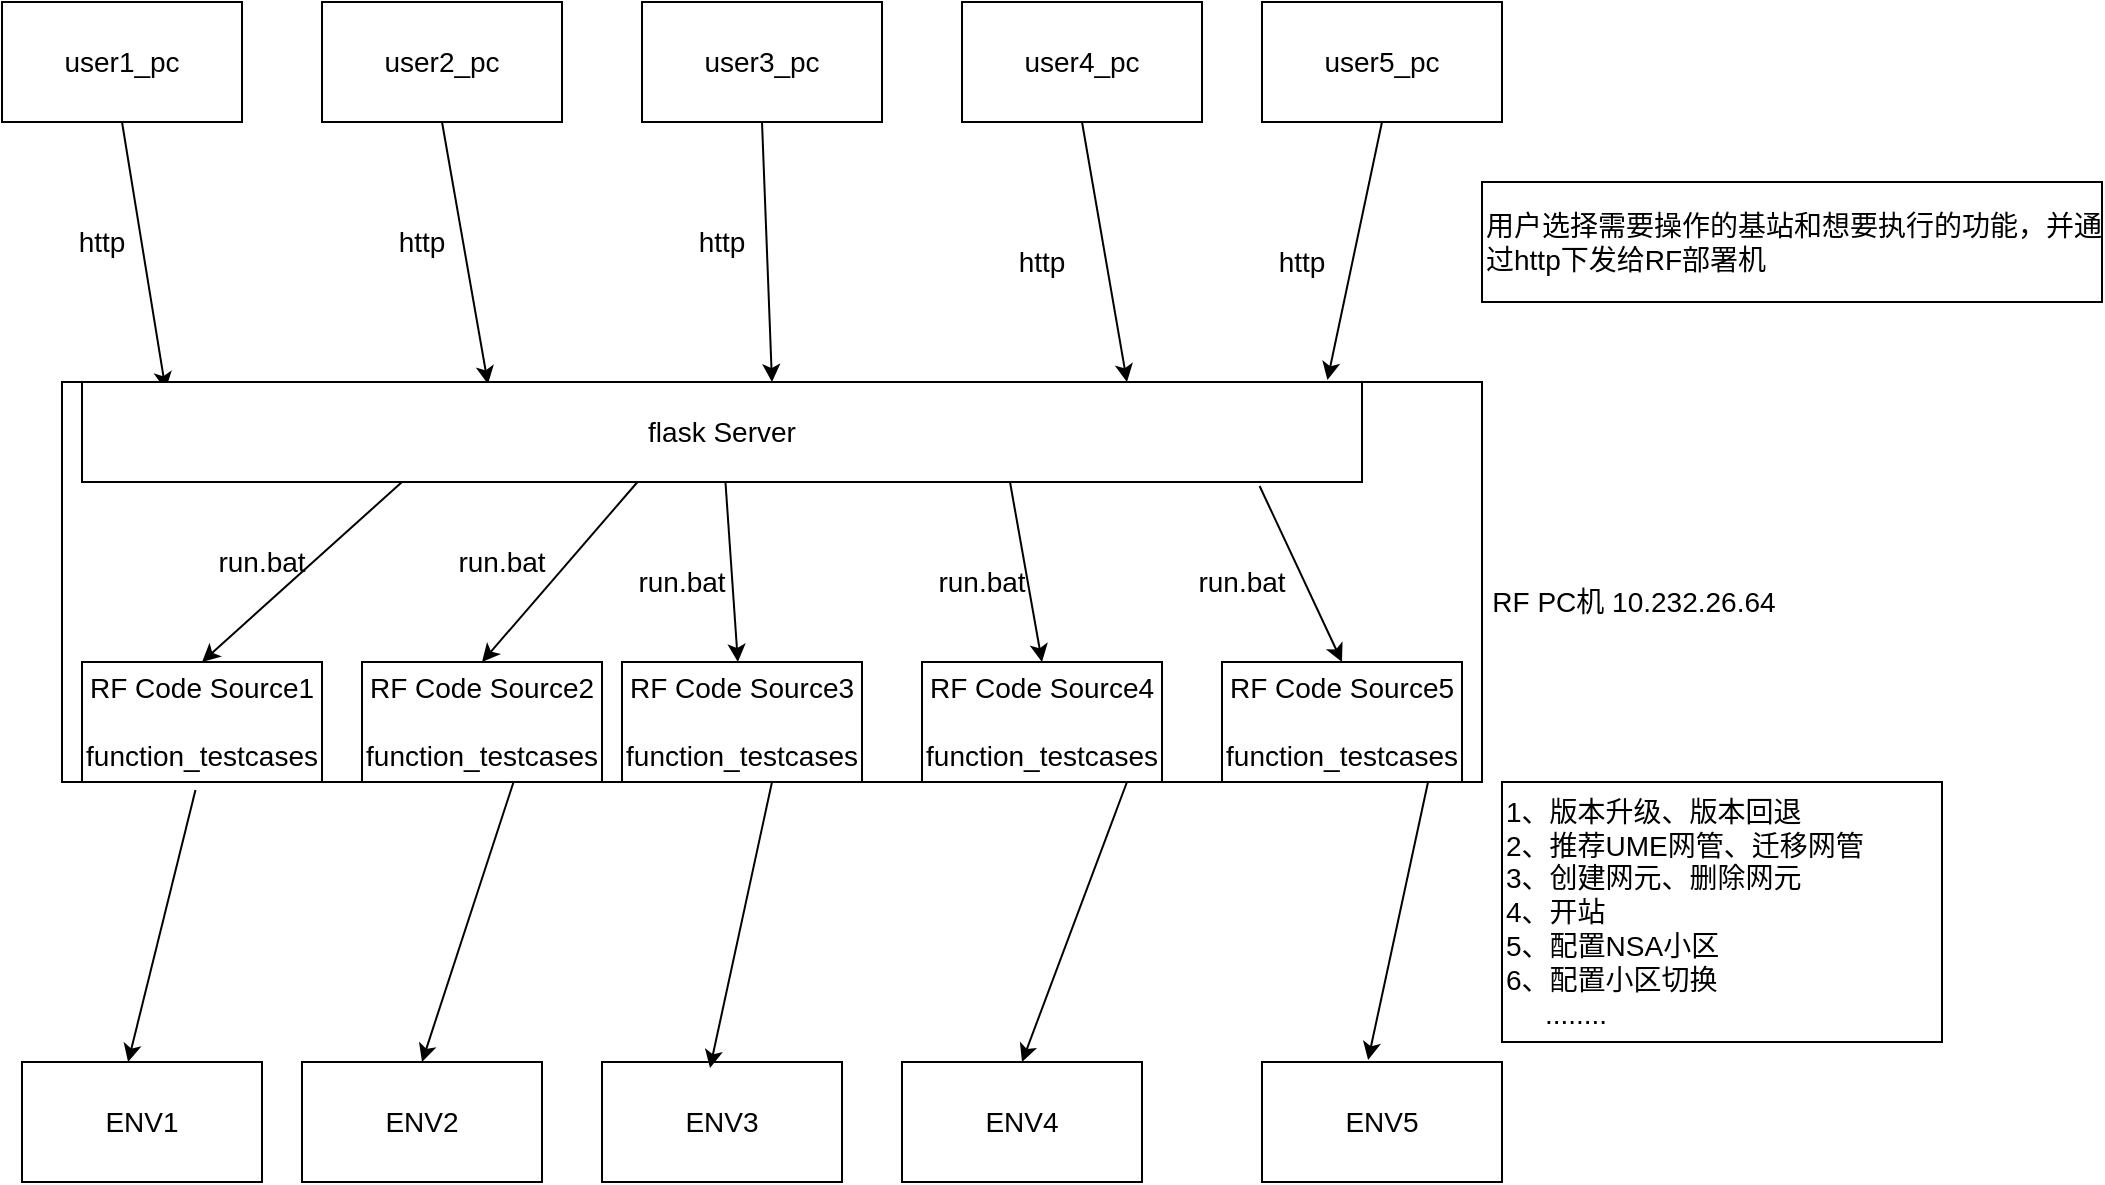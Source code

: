 <mxfile version="14.2.4" type="github">
  <diagram id="POvenSWsjn2r-2rkdHrZ" name="Page-1">
    <mxGraphModel dx="1422" dy="737" grid="1" gridSize="10" guides="1" tooltips="1" connect="1" arrows="1" fold="1" page="1" pageScale="1" pageWidth="827" pageHeight="1169" math="0" shadow="0">
      <root>
        <mxCell id="0" />
        <mxCell id="1" parent="0" />
        <mxCell id="3DRSOb2wShM1h3xA2iuY-1" value="" style="rounded=0;whiteSpace=wrap;html=1;fontSize=14;" parent="1" vertex="1">
          <mxGeometry x="50" y="350" width="710" height="200" as="geometry" />
        </mxCell>
        <mxCell id="3DRSOb2wShM1h3xA2iuY-2" value="user3_pc" style="rounded=0;whiteSpace=wrap;html=1;fontSize=14;" parent="1" vertex="1">
          <mxGeometry x="340" y="160" width="120" height="60" as="geometry" />
        </mxCell>
        <mxCell id="3DRSOb2wShM1h3xA2iuY-3" value="ENV1" style="rounded=0;whiteSpace=wrap;html=1;fontSize=14;" parent="1" vertex="1">
          <mxGeometry x="30" y="690" width="120" height="60" as="geometry" />
        </mxCell>
        <mxCell id="3DRSOb2wShM1h3xA2iuY-7" value="ENV2" style="rounded=0;whiteSpace=wrap;html=1;fontSize=14;" parent="1" vertex="1">
          <mxGeometry x="170" y="690" width="120" height="60" as="geometry" />
        </mxCell>
        <mxCell id="3DRSOb2wShM1h3xA2iuY-8" value="ENV3" style="rounded=0;whiteSpace=wrap;html=1;fontSize=14;" parent="1" vertex="1">
          <mxGeometry x="320" y="690" width="120" height="60" as="geometry" />
        </mxCell>
        <mxCell id="3DRSOb2wShM1h3xA2iuY-9" value="ENV4" style="rounded=0;whiteSpace=wrap;html=1;fontSize=14;" parent="1" vertex="1">
          <mxGeometry x="470" y="690" width="120" height="60" as="geometry" />
        </mxCell>
        <mxCell id="3DRSOb2wShM1h3xA2iuY-10" value="ENV5" style="rounded=0;whiteSpace=wrap;html=1;fontSize=14;" parent="1" vertex="1">
          <mxGeometry x="650" y="690" width="120" height="60" as="geometry" />
        </mxCell>
        <mxCell id="3DRSOb2wShM1h3xA2iuY-12" value="user2_pc" style="rounded=0;whiteSpace=wrap;html=1;fontSize=14;" parent="1" vertex="1">
          <mxGeometry x="180" y="160" width="120" height="60" as="geometry" />
        </mxCell>
        <mxCell id="3DRSOb2wShM1h3xA2iuY-13" value="user4_pc" style="rounded=0;whiteSpace=wrap;html=1;fontSize=14;" parent="1" vertex="1">
          <mxGeometry x="500" y="160" width="120" height="60" as="geometry" />
        </mxCell>
        <mxCell id="3DRSOb2wShM1h3xA2iuY-14" value="user5_pc" style="rounded=0;whiteSpace=wrap;html=1;fontSize=14;" parent="1" vertex="1">
          <mxGeometry x="650" y="160" width="120" height="60" as="geometry" />
        </mxCell>
        <mxCell id="3DRSOb2wShM1h3xA2iuY-15" value="user1_pc" style="rounded=0;whiteSpace=wrap;html=1;fontSize=14;" parent="1" vertex="1">
          <mxGeometry x="20" y="160" width="120" height="60" as="geometry" />
        </mxCell>
        <mxCell id="3DRSOb2wShM1h3xA2iuY-16" value="" style="endArrow=classic;html=1;entryX=0.073;entryY=0.02;entryDx=0;entryDy=0;entryPerimeter=0;exitX=0.5;exitY=1;exitDx=0;exitDy=0;fontSize=14;" parent="1" target="3DRSOb2wShM1h3xA2iuY-1" edge="1" source="3DRSOb2wShM1h3xA2iuY-15">
          <mxGeometry width="50" height="50" relative="1" as="geometry">
            <mxPoint x="79.5" y="180" as="sourcePoint" />
            <mxPoint x="79.5" y="270" as="targetPoint" />
          </mxGeometry>
        </mxCell>
        <mxCell id="3DRSOb2wShM1h3xA2iuY-17" value="" style="endArrow=classic;html=1;entryX=0.3;entryY=0.005;entryDx=0;entryDy=0;entryPerimeter=0;exitX=0.5;exitY=1;exitDx=0;exitDy=0;fontSize=14;" parent="1" target="3DRSOb2wShM1h3xA2iuY-1" edge="1" source="3DRSOb2wShM1h3xA2iuY-12">
          <mxGeometry width="50" height="50" relative="1" as="geometry">
            <mxPoint x="250" y="170" as="sourcePoint" />
            <mxPoint x="250" y="390" as="targetPoint" />
          </mxGeometry>
        </mxCell>
        <mxCell id="3DRSOb2wShM1h3xA2iuY-18" value="" style="endArrow=classic;html=1;entryX=0.5;entryY=0;entryDx=0;entryDy=0;exitX=0.5;exitY=1;exitDx=0;exitDy=0;fontSize=14;" parent="1" target="3DRSOb2wShM1h3xA2iuY-1" edge="1" source="3DRSOb2wShM1h3xA2iuY-2">
          <mxGeometry width="50" height="50" relative="1" as="geometry">
            <mxPoint x="400" y="170" as="sourcePoint" />
            <mxPoint x="480" y="240" as="targetPoint" />
          </mxGeometry>
        </mxCell>
        <mxCell id="3DRSOb2wShM1h3xA2iuY-19" value="" style="endArrow=classic;html=1;exitX=0.5;exitY=1;exitDx=0;exitDy=0;exitPerimeter=0;entryX=0.75;entryY=0;entryDx=0;entryDy=0;fontSize=14;" parent="1" source="3DRSOb2wShM1h3xA2iuY-13" edge="1" target="3DRSOb2wShM1h3xA2iuY-1">
          <mxGeometry width="50" height="50" relative="1" as="geometry">
            <mxPoint x="570" y="180" as="sourcePoint" />
            <mxPoint x="399" y="270" as="targetPoint" />
            <Array as="points" />
          </mxGeometry>
        </mxCell>
        <mxCell id="3DRSOb2wShM1h3xA2iuY-20" value="" style="endArrow=classic;html=1;entryX=0.973;entryY=-0.02;entryDx=0;entryDy=0;entryPerimeter=0;exitX=0.5;exitY=1;exitDx=0;exitDy=0;fontSize=14;" parent="1" target="pVgQ2WiulGgzeKrbE1yl-2" edge="1" source="3DRSOb2wShM1h3xA2iuY-14">
          <mxGeometry width="50" height="50" relative="1" as="geometry">
            <mxPoint x="705" y="170" as="sourcePoint" />
            <mxPoint x="755" y="240" as="targetPoint" />
          </mxGeometry>
        </mxCell>
        <mxCell id="3DRSOb2wShM1h3xA2iuY-21" value="" style="endArrow=classic;html=1;entryX=0.442;entryY=0;entryDx=0;entryDy=0;entryPerimeter=0;exitX=0.094;exitY=1.02;exitDx=0;exitDy=0;exitPerimeter=0;fontSize=14;" parent="1" target="3DRSOb2wShM1h3xA2iuY-3" edge="1" source="3DRSOb2wShM1h3xA2iuY-1">
          <mxGeometry width="50" height="50" relative="1" as="geometry">
            <mxPoint x="400" y="330" as="sourcePoint" />
            <mxPoint x="360" y="380" as="targetPoint" />
          </mxGeometry>
        </mxCell>
        <mxCell id="3DRSOb2wShM1h3xA2iuY-22" value="" style="endArrow=classic;html=1;entryX=0.5;entryY=0;entryDx=0;entryDy=0;exitX=0.318;exitY=1;exitDx=0;exitDy=0;exitPerimeter=0;fontSize=14;" parent="1" target="3DRSOb2wShM1h3xA2iuY-7" edge="1" source="3DRSOb2wShM1h3xA2iuY-1">
          <mxGeometry width="50" height="50" relative="1" as="geometry">
            <mxPoint x="400" y="330" as="sourcePoint" />
            <mxPoint x="320" y="390" as="targetPoint" />
          </mxGeometry>
        </mxCell>
        <mxCell id="3DRSOb2wShM1h3xA2iuY-23" value="" style="endArrow=classic;html=1;entryX=0.45;entryY=0.05;entryDx=0;entryDy=0;entryPerimeter=0;exitX=0.5;exitY=1;exitDx=0;exitDy=0;fontSize=14;" parent="1" target="3DRSOb2wShM1h3xA2iuY-8" edge="1" source="3DRSOb2wShM1h3xA2iuY-1">
          <mxGeometry width="50" height="50" relative="1" as="geometry">
            <mxPoint x="400" y="370" as="sourcePoint" />
            <mxPoint x="110" y="390" as="targetPoint" />
          </mxGeometry>
        </mxCell>
        <mxCell id="3DRSOb2wShM1h3xA2iuY-24" value="" style="endArrow=classic;html=1;entryX=0.5;entryY=0;entryDx=0;entryDy=0;exitX=0.75;exitY=1;exitDx=0;exitDy=0;fontSize=14;" parent="1" target="3DRSOb2wShM1h3xA2iuY-9" edge="1" source="3DRSOb2wShM1h3xA2iuY-1">
          <mxGeometry width="50" height="50" relative="1" as="geometry">
            <mxPoint x="400" y="330" as="sourcePoint" />
            <mxPoint x="460" y="390" as="targetPoint" />
          </mxGeometry>
        </mxCell>
        <mxCell id="3DRSOb2wShM1h3xA2iuY-25" value="" style="endArrow=classic;html=1;exitX=0.962;exitY=1;exitDx=0;exitDy=0;entryX=0.442;entryY=-0.017;entryDx=0;entryDy=0;entryPerimeter=0;exitPerimeter=0;fontSize=14;" parent="1" source="3DRSOb2wShM1h3xA2iuY-1" target="3DRSOb2wShM1h3xA2iuY-10" edge="1">
          <mxGeometry width="50" height="50" relative="1" as="geometry">
            <mxPoint x="585" y="310" as="sourcePoint" />
            <mxPoint x="535" y="360" as="targetPoint" />
          </mxGeometry>
        </mxCell>
        <mxCell id="pVgQ2WiulGgzeKrbE1yl-1" value="RF PC机 10.232.26.64" style="text;html=1;strokeColor=none;fillColor=none;align=center;verticalAlign=middle;whiteSpace=wrap;rounded=0;fontSize=14;" vertex="1" parent="1">
          <mxGeometry x="746" y="450" width="180" height="20" as="geometry" />
        </mxCell>
        <mxCell id="pVgQ2WiulGgzeKrbE1yl-2" value="flask Server" style="rounded=0;whiteSpace=wrap;html=1;fontSize=14;" vertex="1" parent="1">
          <mxGeometry x="60" y="350" width="640" height="50" as="geometry" />
        </mxCell>
        <mxCell id="pVgQ2WiulGgzeKrbE1yl-3" value="RF Code Source1&lt;br style=&quot;font-size: 14px;&quot;&gt;&lt;br style=&quot;font-size: 14px;&quot;&gt;function_testcases" style="rounded=0;whiteSpace=wrap;html=1;fontSize=14;" vertex="1" parent="1">
          <mxGeometry x="60" y="490" width="120" height="60" as="geometry" />
        </mxCell>
        <mxCell id="pVgQ2WiulGgzeKrbE1yl-4" value="RF Code Source2&lt;br style=&quot;font-size: 14px;&quot;&gt;&lt;br style=&quot;font-size: 14px;&quot;&gt;function_testcases" style="rounded=0;whiteSpace=wrap;html=1;fontSize=14;" vertex="1" parent="1">
          <mxGeometry x="200" y="490" width="120" height="60" as="geometry" />
        </mxCell>
        <mxCell id="pVgQ2WiulGgzeKrbE1yl-5" value="RF Code Source3&lt;br style=&quot;font-size: 14px;&quot;&gt;&lt;br style=&quot;font-size: 14px;&quot;&gt;function_testcases" style="rounded=0;whiteSpace=wrap;html=1;fontSize=14;" vertex="1" parent="1">
          <mxGeometry x="330" y="490" width="120" height="60" as="geometry" />
        </mxCell>
        <mxCell id="pVgQ2WiulGgzeKrbE1yl-6" value="RF Code Source4&lt;br style=&quot;font-size: 14px;&quot;&gt;&lt;br style=&quot;font-size: 14px;&quot;&gt;function_testcases" style="rounded=0;whiteSpace=wrap;html=1;fontSize=14;" vertex="1" parent="1">
          <mxGeometry x="480" y="490" width="120" height="60" as="geometry" />
        </mxCell>
        <mxCell id="pVgQ2WiulGgzeKrbE1yl-7" value="RF Code Source5&lt;br style=&quot;font-size: 14px;&quot;&gt;&lt;br style=&quot;font-size: 14px;&quot;&gt;function_testcases" style="rounded=0;whiteSpace=wrap;html=1;fontSize=14;" vertex="1" parent="1">
          <mxGeometry x="630" y="490" width="120" height="60" as="geometry" />
        </mxCell>
        <mxCell id="pVgQ2WiulGgzeKrbE1yl-8" value="" style="endArrow=classic;html=1;entryX=0.5;entryY=0;entryDx=0;entryDy=0;exitX=0.25;exitY=1;exitDx=0;exitDy=0;fontSize=14;" edge="1" parent="1" source="pVgQ2WiulGgzeKrbE1yl-2" target="pVgQ2WiulGgzeKrbE1yl-3">
          <mxGeometry width="50" height="50" relative="1" as="geometry">
            <mxPoint x="390" y="400" as="sourcePoint" />
            <mxPoint x="440" y="350" as="targetPoint" />
          </mxGeometry>
        </mxCell>
        <mxCell id="pVgQ2WiulGgzeKrbE1yl-10" value="" style="endArrow=classic;html=1;entryX=0.5;entryY=0;entryDx=0;entryDy=0;exitX=0.434;exitY=1;exitDx=0;exitDy=0;exitPerimeter=0;fontSize=14;" edge="1" parent="1" source="pVgQ2WiulGgzeKrbE1yl-2" target="pVgQ2WiulGgzeKrbE1yl-4">
          <mxGeometry width="50" height="50" relative="1" as="geometry">
            <mxPoint x="390" y="400" as="sourcePoint" />
            <mxPoint x="440" y="350" as="targetPoint" />
          </mxGeometry>
        </mxCell>
        <mxCell id="pVgQ2WiulGgzeKrbE1yl-11" value="" style="endArrow=classic;html=1;fontSize=14;" edge="1" parent="1" source="pVgQ2WiulGgzeKrbE1yl-2" target="pVgQ2WiulGgzeKrbE1yl-5">
          <mxGeometry width="50" height="50" relative="1" as="geometry">
            <mxPoint x="390" y="400" as="sourcePoint" />
            <mxPoint x="440" y="350" as="targetPoint" />
          </mxGeometry>
        </mxCell>
        <mxCell id="pVgQ2WiulGgzeKrbE1yl-12" value="" style="endArrow=classic;html=1;entryX=0.5;entryY=0;entryDx=0;entryDy=0;exitX=0.725;exitY=1;exitDx=0;exitDy=0;exitPerimeter=0;fontSize=14;" edge="1" parent="1" source="pVgQ2WiulGgzeKrbE1yl-2" target="pVgQ2WiulGgzeKrbE1yl-6">
          <mxGeometry width="50" height="50" relative="1" as="geometry">
            <mxPoint x="390" y="400" as="sourcePoint" />
            <mxPoint x="440" y="350" as="targetPoint" />
          </mxGeometry>
        </mxCell>
        <mxCell id="pVgQ2WiulGgzeKrbE1yl-13" value="" style="endArrow=classic;html=1;entryX=0.5;entryY=0;entryDx=0;entryDy=0;exitX=0.92;exitY=1.04;exitDx=0;exitDy=0;exitPerimeter=0;fontSize=14;" edge="1" parent="1" source="pVgQ2WiulGgzeKrbE1yl-2" target="pVgQ2WiulGgzeKrbE1yl-7">
          <mxGeometry width="50" height="50" relative="1" as="geometry">
            <mxPoint x="390" y="400" as="sourcePoint" />
            <mxPoint x="440" y="350" as="targetPoint" />
          </mxGeometry>
        </mxCell>
        <mxCell id="pVgQ2WiulGgzeKrbE1yl-14" value="1、版本升级、版本回退&lt;br style=&quot;font-size: 14px;&quot;&gt;2、推荐UME网管、迁移网管&lt;br style=&quot;font-size: 14px;&quot;&gt;3、创建网元、删除网元&lt;br style=&quot;font-size: 14px;&quot;&gt;4、开站&lt;br style=&quot;font-size: 14px;&quot;&gt;5、配置NSA小区&lt;br style=&quot;font-size: 14px;&quot;&gt;6、配置小区切换&lt;br style=&quot;font-size: 14px;&quot;&gt;&amp;nbsp; &amp;nbsp; &amp;nbsp;........" style="rounded=0;whiteSpace=wrap;html=1;align=left;fontSize=14;" vertex="1" parent="1">
          <mxGeometry x="770" y="550" width="220" height="130" as="geometry" />
        </mxCell>
        <mxCell id="pVgQ2WiulGgzeKrbE1yl-19" value="run.bat" style="text;html=1;strokeColor=none;fillColor=none;align=center;verticalAlign=middle;whiteSpace=wrap;rounded=0;fontSize=14;" vertex="1" parent="1">
          <mxGeometry x="130" y="430" width="40" height="20" as="geometry" />
        </mxCell>
        <mxCell id="pVgQ2WiulGgzeKrbE1yl-20" value="run.bat" style="text;html=1;strokeColor=none;fillColor=none;align=center;verticalAlign=middle;whiteSpace=wrap;rounded=0;fontSize=14;" vertex="1" parent="1">
          <mxGeometry x="250" y="430" width="40" height="20" as="geometry" />
        </mxCell>
        <mxCell id="pVgQ2WiulGgzeKrbE1yl-25" value="run.bat" style="text;html=1;strokeColor=none;fillColor=none;align=center;verticalAlign=middle;whiteSpace=wrap;rounded=0;fontSize=14;" vertex="1" parent="1">
          <mxGeometry x="340" y="440" width="40" height="20" as="geometry" />
        </mxCell>
        <mxCell id="pVgQ2WiulGgzeKrbE1yl-26" value="run.bat" style="text;html=1;strokeColor=none;fillColor=none;align=center;verticalAlign=middle;whiteSpace=wrap;rounded=0;fontSize=14;" vertex="1" parent="1">
          <mxGeometry x="490" y="440" width="40" height="20" as="geometry" />
        </mxCell>
        <mxCell id="pVgQ2WiulGgzeKrbE1yl-27" value="run.bat" style="text;html=1;strokeColor=none;fillColor=none;align=center;verticalAlign=middle;whiteSpace=wrap;rounded=0;fontSize=14;" vertex="1" parent="1">
          <mxGeometry x="620" y="440" width="40" height="20" as="geometry" />
        </mxCell>
        <mxCell id="pVgQ2WiulGgzeKrbE1yl-29" value="用户选择需要操作的基站和想要执行的功能，并通过http下发给RF部署机" style="rounded=0;whiteSpace=wrap;html=1;align=left;fontSize=14;" vertex="1" parent="1">
          <mxGeometry x="760" y="250" width="310" height="60" as="geometry" />
        </mxCell>
        <mxCell id="pVgQ2WiulGgzeKrbE1yl-30" value="http" style="text;html=1;strokeColor=none;fillColor=none;align=center;verticalAlign=middle;whiteSpace=wrap;rounded=0;fontSize=14;" vertex="1" parent="1">
          <mxGeometry x="50" y="270" width="40" height="20" as="geometry" />
        </mxCell>
        <mxCell id="pVgQ2WiulGgzeKrbE1yl-31" value="http" style="text;html=1;strokeColor=none;fillColor=none;align=center;verticalAlign=middle;whiteSpace=wrap;rounded=0;fontSize=14;" vertex="1" parent="1">
          <mxGeometry x="210" y="270" width="40" height="20" as="geometry" />
        </mxCell>
        <mxCell id="pVgQ2WiulGgzeKrbE1yl-32" value="http" style="text;html=1;strokeColor=none;fillColor=none;align=center;verticalAlign=middle;whiteSpace=wrap;rounded=0;fontSize=14;" vertex="1" parent="1">
          <mxGeometry x="360" y="270" width="40" height="20" as="geometry" />
        </mxCell>
        <mxCell id="pVgQ2WiulGgzeKrbE1yl-33" value="http" style="text;html=1;strokeColor=none;fillColor=none;align=center;verticalAlign=middle;whiteSpace=wrap;rounded=0;fontSize=14;" vertex="1" parent="1">
          <mxGeometry x="520" y="280" width="40" height="20" as="geometry" />
        </mxCell>
        <mxCell id="pVgQ2WiulGgzeKrbE1yl-34" value="http" style="text;html=1;strokeColor=none;fillColor=none;align=center;verticalAlign=middle;whiteSpace=wrap;rounded=0;fontSize=14;" vertex="1" parent="1">
          <mxGeometry x="650" y="280" width="40" height="20" as="geometry" />
        </mxCell>
      </root>
    </mxGraphModel>
  </diagram>
</mxfile>
